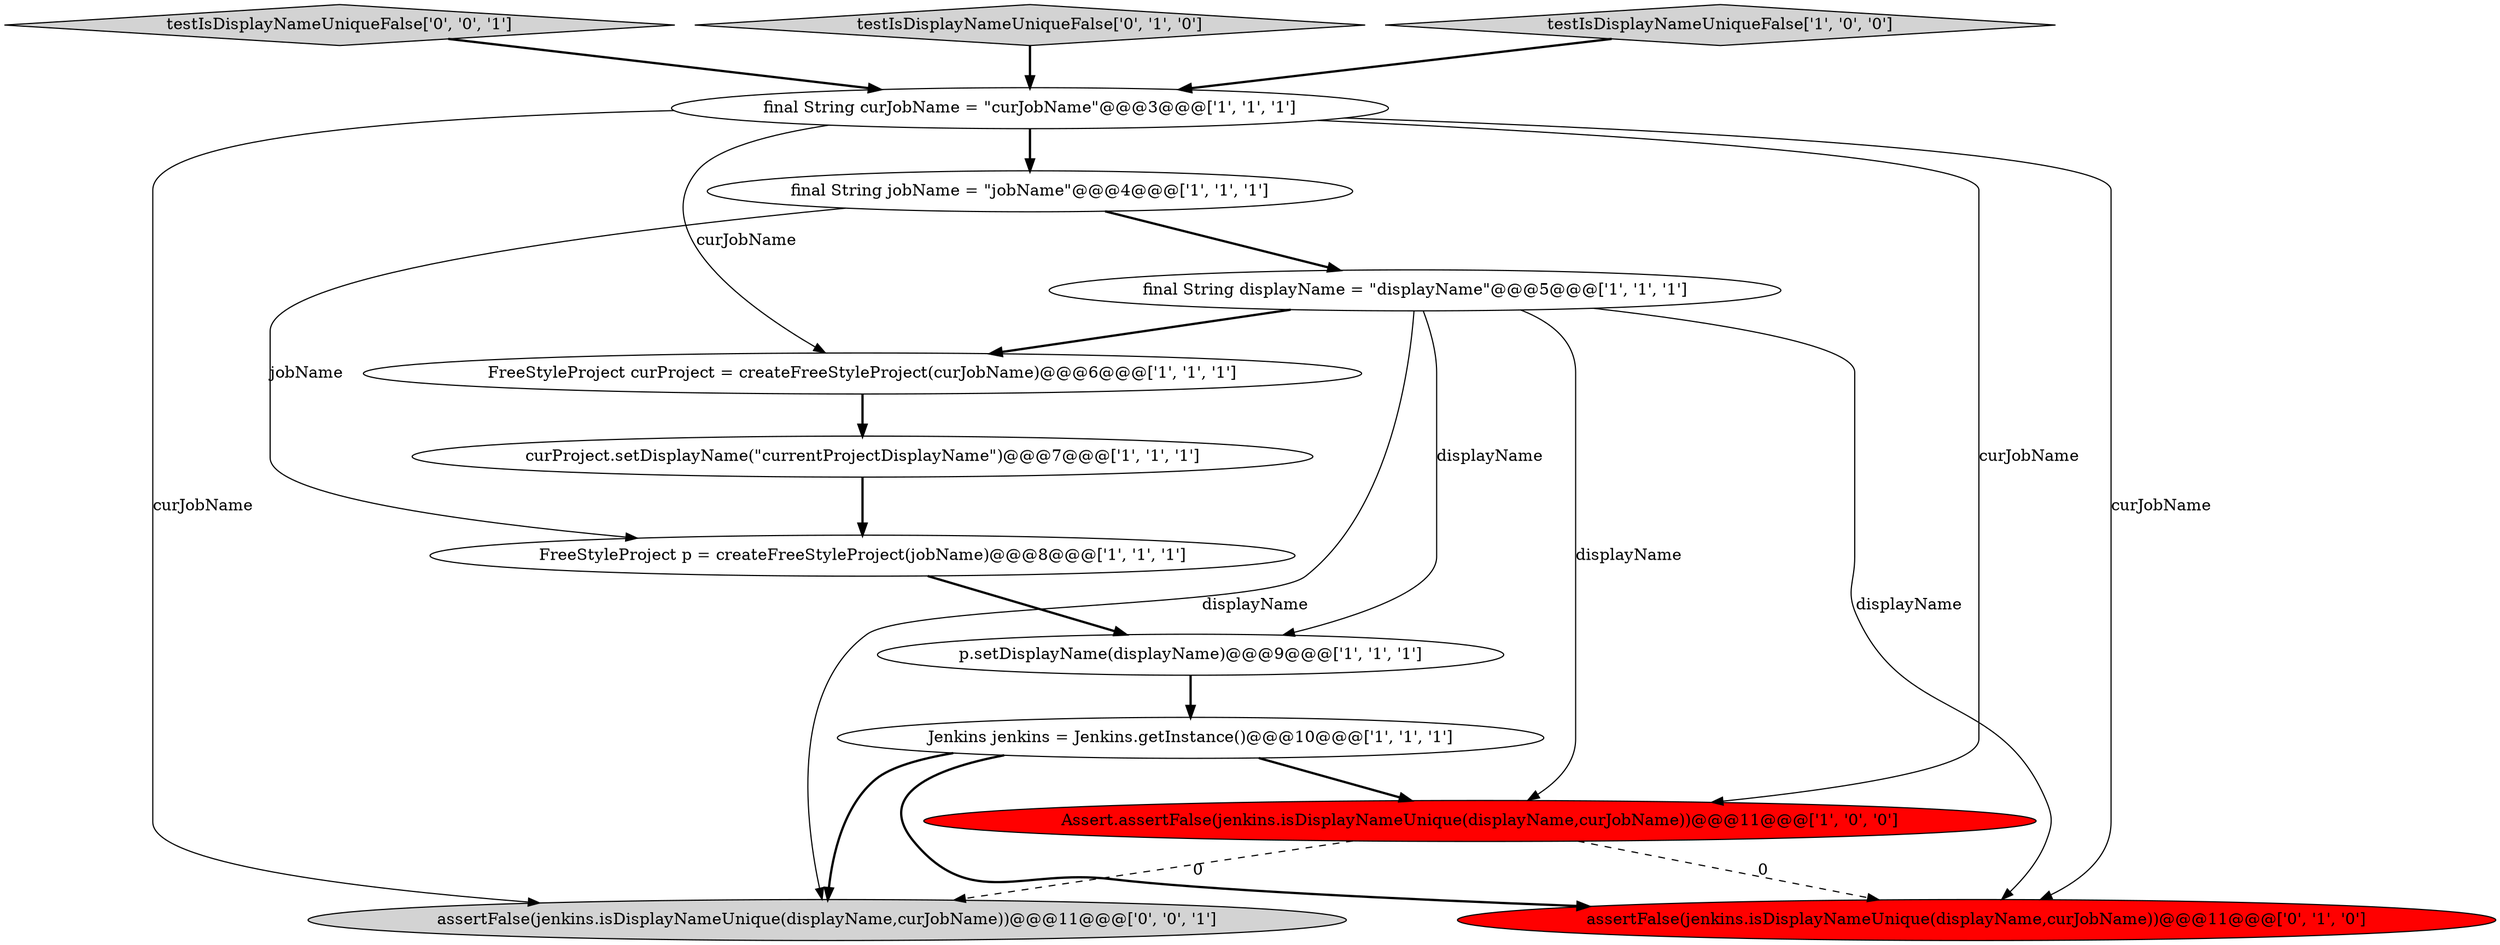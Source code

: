digraph {
12 [style = filled, label = "assertFalse(jenkins.isDisplayNameUnique(displayName,curJobName))@@@11@@@['0', '0', '1']", fillcolor = lightgray, shape = ellipse image = "AAA0AAABBB3BBB"];
3 [style = filled, label = "p.setDisplayName(displayName)@@@9@@@['1', '1', '1']", fillcolor = white, shape = ellipse image = "AAA0AAABBB1BBB"];
13 [style = filled, label = "testIsDisplayNameUniqueFalse['0', '0', '1']", fillcolor = lightgray, shape = diamond image = "AAA0AAABBB3BBB"];
6 [style = filled, label = "final String displayName = \"displayName\"@@@5@@@['1', '1', '1']", fillcolor = white, shape = ellipse image = "AAA0AAABBB1BBB"];
11 [style = filled, label = "testIsDisplayNameUniqueFalse['0', '1', '0']", fillcolor = lightgray, shape = diamond image = "AAA0AAABBB2BBB"];
8 [style = filled, label = "FreeStyleProject curProject = createFreeStyleProject(curJobName)@@@6@@@['1', '1', '1']", fillcolor = white, shape = ellipse image = "AAA0AAABBB1BBB"];
10 [style = filled, label = "assertFalse(jenkins.isDisplayNameUnique(displayName,curJobName))@@@11@@@['0', '1', '0']", fillcolor = red, shape = ellipse image = "AAA1AAABBB2BBB"];
1 [style = filled, label = "curProject.setDisplayName(\"currentProjectDisplayName\")@@@7@@@['1', '1', '1']", fillcolor = white, shape = ellipse image = "AAA0AAABBB1BBB"];
0 [style = filled, label = "FreeStyleProject p = createFreeStyleProject(jobName)@@@8@@@['1', '1', '1']", fillcolor = white, shape = ellipse image = "AAA0AAABBB1BBB"];
9 [style = filled, label = "Assert.assertFalse(jenkins.isDisplayNameUnique(displayName,curJobName))@@@11@@@['1', '0', '0']", fillcolor = red, shape = ellipse image = "AAA1AAABBB1BBB"];
4 [style = filled, label = "Jenkins jenkins = Jenkins.getInstance()@@@10@@@['1', '1', '1']", fillcolor = white, shape = ellipse image = "AAA0AAABBB1BBB"];
7 [style = filled, label = "final String jobName = \"jobName\"@@@4@@@['1', '1', '1']", fillcolor = white, shape = ellipse image = "AAA0AAABBB1BBB"];
2 [style = filled, label = "testIsDisplayNameUniqueFalse['1', '0', '0']", fillcolor = lightgray, shape = diamond image = "AAA0AAABBB1BBB"];
5 [style = filled, label = "final String curJobName = \"curJobName\"@@@3@@@['1', '1', '1']", fillcolor = white, shape = ellipse image = "AAA0AAABBB1BBB"];
0->3 [style = bold, label=""];
4->9 [style = bold, label=""];
4->10 [style = bold, label=""];
9->10 [style = dashed, label="0"];
5->8 [style = solid, label="curJobName"];
5->12 [style = solid, label="curJobName"];
6->10 [style = solid, label="displayName"];
1->0 [style = bold, label=""];
6->12 [style = solid, label="displayName"];
7->0 [style = solid, label="jobName"];
3->4 [style = bold, label=""];
6->9 [style = solid, label="displayName"];
8->1 [style = bold, label=""];
11->5 [style = bold, label=""];
5->9 [style = solid, label="curJobName"];
7->6 [style = bold, label=""];
6->8 [style = bold, label=""];
13->5 [style = bold, label=""];
4->12 [style = bold, label=""];
5->7 [style = bold, label=""];
5->10 [style = solid, label="curJobName"];
9->12 [style = dashed, label="0"];
6->3 [style = solid, label="displayName"];
2->5 [style = bold, label=""];
}
